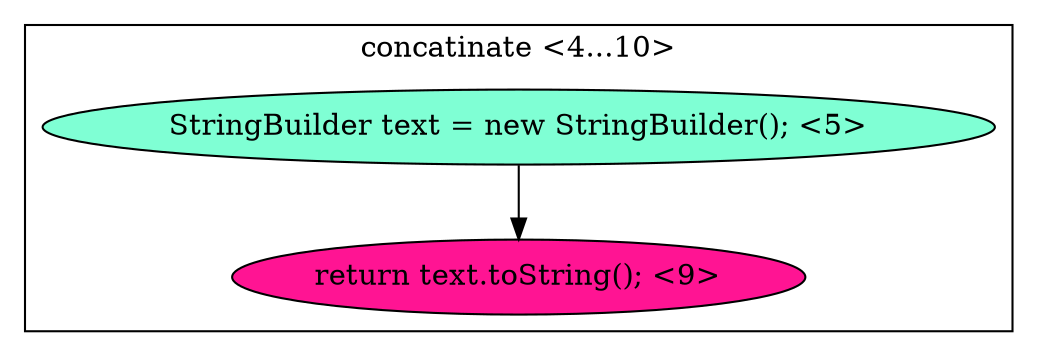 digraph CFG {
subgraph cluster0 {
label = "concatinate <4...10>";
0.0 [style = filled, label = "StringBuilder text = new StringBuilder(); <5>", fillcolor = aquamarine, shape = ellipse];
0.1 [style = filled, label = "return text.toString(); <9>", fillcolor = deeppink, shape = ellipse];
0.0 -> 0.1 [style = solid, label=""];
}
}